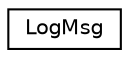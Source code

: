 digraph "Graphical Class Hierarchy"
{
 // LATEX_PDF_SIZE
  edge [fontname="Helvetica",fontsize="10",labelfontname="Helvetica",labelfontsize="10"];
  node [fontname="Helvetica",fontsize="10",shape=record];
  rankdir="LR";
  Node0 [label="LogMsg",height=0.2,width=0.4,color="black", fillcolor="white", style="filled",URL="$structarm__compute_1_1logging_1_1_log_msg.xhtml",tooltip="Log message."];
}
